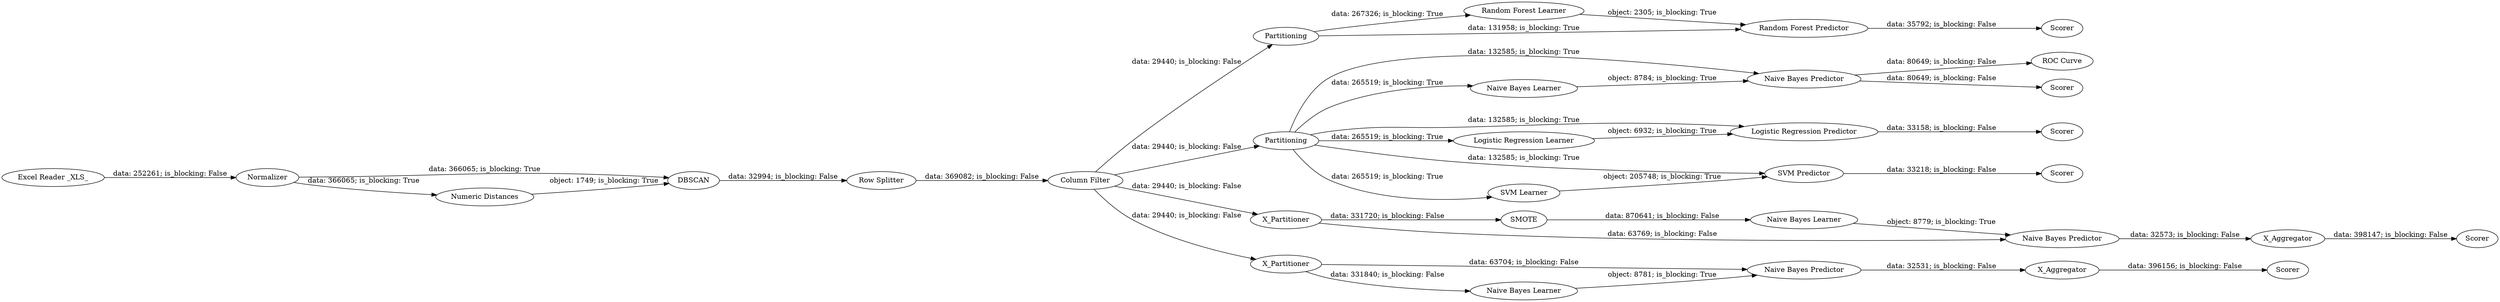 digraph {
	"4862769547038384834_21" [label="Naive Bayes Predictor"]
	"4862769547038384834_30" [label=Scorer]
	"4862769547038384834_20" [label="Naive Bayes Learner"]
	"4862769547038384834_33" [label=Partitioning]
	"4862769547038384834_27" [label=Scorer]
	"4862769547038384834_37" [label="Naive Bayes Learner"]
	"4862769547038384834_9" [label=DBSCAN]
	"4862769547038384834_7" [label="Column Filter"]
	"4862769547038384834_35" [label=Scorer]
	"4862769547038384834_13" [label=Partitioning]
	"4862769547038384834_8" [label="Excel Reader _XLS_"]
	"4862769547038384834_40" [label=Scorer]
	"4862769547038384834_11" [label="Row Splitter"]
	"4862769547038384834_16" [label="Naive Bayes Predictor"]
	"4862769547038384834_12" [label=Normalizer]
	"4862769547038384834_41" [label=X_Partitioner]
	"4862769547038384834_28" [label="SVM Learner"]
	"4862769547038384834_39" [label=X_Aggregator]
	"4862769547038384834_31" [label="Random Forest Learner"]
	"4862769547038384834_25" [label="Logistic Regression Learner"]
	"4862769547038384834_19" [label=X_Partitioner]
	"4862769547038384834_36" [label=SMOTE]
	"4862769547038384834_15" [label="Naive Bayes Learner"]
	"4862769547038384834_18" [label="ROC Curve"]
	"4862769547038384834_38" [label="Naive Bayes Predictor"]
	"4862769547038384834_26" [label="Logistic Regression Predictor"]
	"4862769547038384834_32" [label="Random Forest Predictor"]
	"4862769547038384834_17" [label=Scorer]
	"4862769547038384834_22" [label=Scorer]
	"4862769547038384834_24" [label=X_Aggregator]
	"4862769547038384834_10" [label="Numeric Distances"]
	"4862769547038384834_29" [label="SVM Predictor"]
	"4862769547038384834_8" -> "4862769547038384834_12" [label="data: 252261; is_blocking: False"]
	"4862769547038384834_13" -> "4862769547038384834_28" [label="data: 265519; is_blocking: True"]
	"4862769547038384834_19" -> "4862769547038384834_21" [label="data: 63704; is_blocking: False"]
	"4862769547038384834_7" -> "4862769547038384834_19" [label="data: 29440; is_blocking: False"]
	"4862769547038384834_7" -> "4862769547038384834_41" [label="data: 29440; is_blocking: False"]
	"4862769547038384834_36" -> "4862769547038384834_37" [label="data: 870641; is_blocking: False"]
	"4862769547038384834_41" -> "4862769547038384834_36" [label="data: 331720; is_blocking: False"]
	"4862769547038384834_7" -> "4862769547038384834_13" [label="data: 29440; is_blocking: False"]
	"4862769547038384834_37" -> "4862769547038384834_38" [label="object: 8779; is_blocking: True"]
	"4862769547038384834_16" -> "4862769547038384834_18" [label="data: 80649; is_blocking: False"]
	"4862769547038384834_38" -> "4862769547038384834_39" [label="data: 32573; is_blocking: False"]
	"4862769547038384834_25" -> "4862769547038384834_26" [label="object: 6932; is_blocking: True"]
	"4862769547038384834_13" -> "4862769547038384834_16" [label="data: 132585; is_blocking: True"]
	"4862769547038384834_29" -> "4862769547038384834_30" [label="data: 33218; is_blocking: False"]
	"4862769547038384834_10" -> "4862769547038384834_9" [label="object: 1749; is_blocking: True"]
	"4862769547038384834_20" -> "4862769547038384834_21" [label="object: 8781; is_blocking: True"]
	"4862769547038384834_7" -> "4862769547038384834_33" [label="data: 29440; is_blocking: False"]
	"4862769547038384834_13" -> "4862769547038384834_15" [label="data: 265519; is_blocking: True"]
	"4862769547038384834_12" -> "4862769547038384834_10" [label="data: 366065; is_blocking: True"]
	"4862769547038384834_15" -> "4862769547038384834_16" [label="object: 8784; is_blocking: True"]
	"4862769547038384834_28" -> "4862769547038384834_29" [label="object: 205748; is_blocking: True"]
	"4862769547038384834_13" -> "4862769547038384834_29" [label="data: 132585; is_blocking: True"]
	"4862769547038384834_16" -> "4862769547038384834_17" [label="data: 80649; is_blocking: False"]
	"4862769547038384834_31" -> "4862769547038384834_32" [label="object: 2305; is_blocking: True"]
	"4862769547038384834_33" -> "4862769547038384834_31" [label="data: 267326; is_blocking: True"]
	"4862769547038384834_13" -> "4862769547038384834_25" [label="data: 265519; is_blocking: True"]
	"4862769547038384834_26" -> "4862769547038384834_27" [label="data: 33158; is_blocking: False"]
	"4862769547038384834_9" -> "4862769547038384834_11" [label="data: 32994; is_blocking: False"]
	"4862769547038384834_33" -> "4862769547038384834_32" [label="data: 131958; is_blocking: True"]
	"4862769547038384834_32" -> "4862769547038384834_35" [label="data: 35792; is_blocking: False"]
	"4862769547038384834_39" -> "4862769547038384834_40" [label="data: 398147; is_blocking: False"]
	"4862769547038384834_21" -> "4862769547038384834_24" [label="data: 32531; is_blocking: False"]
	"4862769547038384834_11" -> "4862769547038384834_7" [label="data: 369082; is_blocking: False"]
	"4862769547038384834_12" -> "4862769547038384834_9" [label="data: 366065; is_blocking: True"]
	"4862769547038384834_41" -> "4862769547038384834_38" [label="data: 63769; is_blocking: False"]
	"4862769547038384834_13" -> "4862769547038384834_26" [label="data: 132585; is_blocking: True"]
	"4862769547038384834_24" -> "4862769547038384834_22" [label="data: 396156; is_blocking: False"]
	"4862769547038384834_19" -> "4862769547038384834_20" [label="data: 331840; is_blocking: False"]
	rankdir=LR
}
